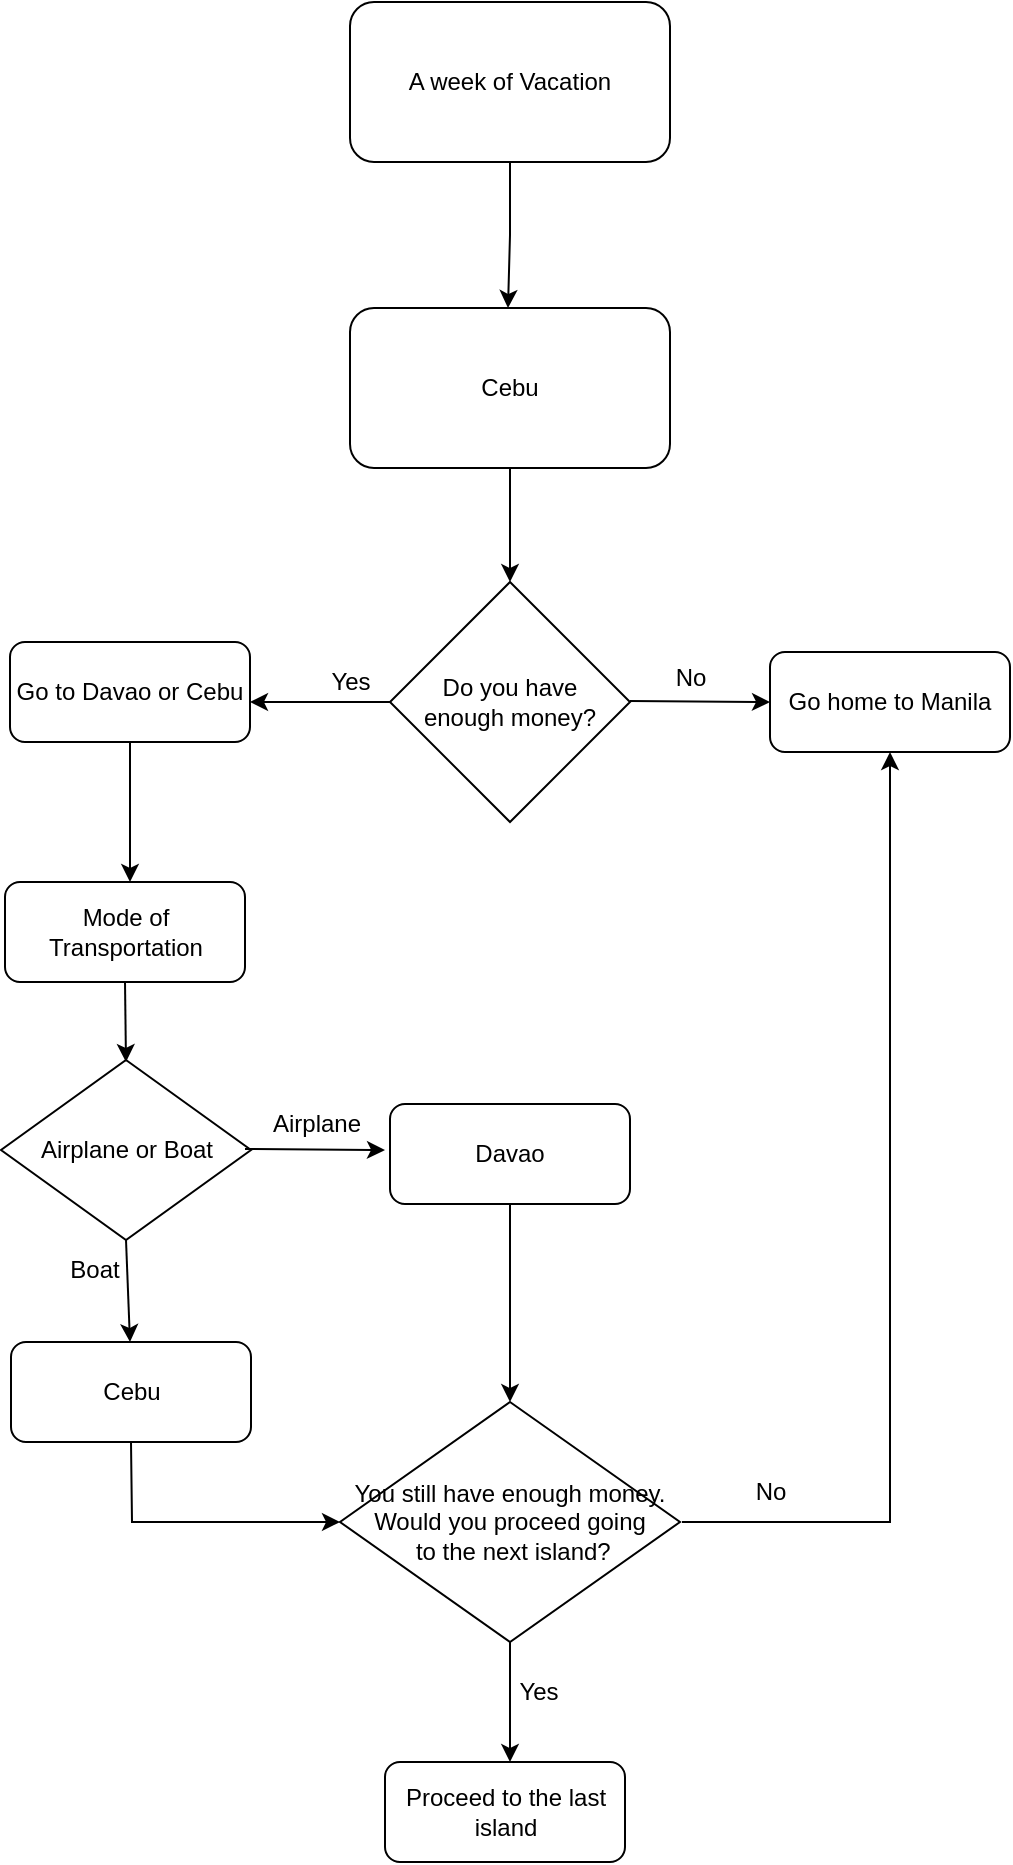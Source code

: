 <mxfile version="23.0.0" type="github">
  <diagram name="Page-1" id="WiqSVp00HvFaXut3ixDZ">
    <mxGraphModel dx="1035" dy="1710" grid="1" gridSize="10" guides="1" tooltips="1" connect="1" arrows="1" fold="1" page="1" pageScale="1" pageWidth="827" pageHeight="1169" math="0" shadow="0">
      <root>
        <mxCell id="0" />
        <mxCell id="1" parent="0" />
        <mxCell id="EAjmZisyZm97tcP2uOi2-6" value="" style="edgeStyle=orthogonalEdgeStyle;rounded=0;orthogonalLoop=1;jettySize=auto;html=1;exitX=0.5;exitY=1;exitDx=0;exitDy=0;" parent="1" source="EAjmZisyZm97tcP2uOi2-2" edge="1">
          <mxGeometry relative="1" as="geometry">
            <mxPoint x="379" y="-1067" as="sourcePoint" />
            <mxPoint x="379.0" y="-1007.0" as="targetPoint" />
          </mxGeometry>
        </mxCell>
        <mxCell id="EAjmZisyZm97tcP2uOi2-2" value="A week of Vacation" style="rounded=1;whiteSpace=wrap;html=1;" parent="1" vertex="1">
          <mxGeometry x="300" y="-1160" width="160" height="80" as="geometry" />
        </mxCell>
        <mxCell id="EAjmZisyZm97tcP2uOi2-8" value="Go home to Manila" style="rounded=1;whiteSpace=wrap;html=1;" parent="1" vertex="1">
          <mxGeometry x="510" y="-835" width="120" height="50" as="geometry" />
        </mxCell>
        <mxCell id="EAjmZisyZm97tcP2uOi2-9" value="&lt;br&gt;No" style="text;html=1;align=center;verticalAlign=middle;resizable=0;points=[];autosize=1;strokeColor=none;fillColor=none;" parent="1" vertex="1">
          <mxGeometry x="450" y="-850" width="40" height="40" as="geometry" />
        </mxCell>
        <mxCell id="Qit393KmViXH-omauKFx-1" value="Cebu" style="rounded=1;whiteSpace=wrap;html=1;" vertex="1" parent="1">
          <mxGeometry x="300" y="-1007" width="160" height="80" as="geometry" />
        </mxCell>
        <mxCell id="Qit393KmViXH-omauKFx-2" value="Do you have &lt;br&gt;enough money?" style="rhombus;whiteSpace=wrap;html=1;" vertex="1" parent="1">
          <mxGeometry x="320" y="-870" width="120" height="120" as="geometry" />
        </mxCell>
        <mxCell id="Qit393KmViXH-omauKFx-7" value="" style="endArrow=classic;html=1;rounded=0;exitX=0.5;exitY=1;exitDx=0;exitDy=0;entryX=0.5;entryY=0;entryDx=0;entryDy=0;" edge="1" parent="1" source="Qit393KmViXH-omauKFx-1" target="Qit393KmViXH-omauKFx-2">
          <mxGeometry width="50" height="50" relative="1" as="geometry">
            <mxPoint x="390" y="-840" as="sourcePoint" />
            <mxPoint x="440" y="-890" as="targetPoint" />
          </mxGeometry>
        </mxCell>
        <mxCell id="Qit393KmViXH-omauKFx-8" value="" style="endArrow=classic;html=1;rounded=0;exitX=0.5;exitY=1;exitDx=0;exitDy=0;" edge="1" parent="1">
          <mxGeometry width="50" height="50" relative="1" as="geometry">
            <mxPoint x="440" y="-810.5" as="sourcePoint" />
            <mxPoint x="510" y="-810" as="targetPoint" />
          </mxGeometry>
        </mxCell>
        <mxCell id="Qit393KmViXH-omauKFx-9" value="" style="endArrow=classic;html=1;rounded=0;exitX=0;exitY=0.5;exitDx=0;exitDy=0;" edge="1" parent="1" source="Qit393KmViXH-omauKFx-2">
          <mxGeometry width="50" height="50" relative="1" as="geometry">
            <mxPoint x="230" y="-810" as="sourcePoint" />
            <mxPoint x="250" y="-810" as="targetPoint" />
          </mxGeometry>
        </mxCell>
        <mxCell id="Qit393KmViXH-omauKFx-10" value="Go to Davao or Cebu" style="rounded=1;whiteSpace=wrap;html=1;" vertex="1" parent="1">
          <mxGeometry x="130" y="-840" width="120" height="50" as="geometry" />
        </mxCell>
        <mxCell id="Qit393KmViXH-omauKFx-11" value="No" style="text;html=1;align=center;verticalAlign=middle;resizable=0;points=[];autosize=1;strokeColor=none;fillColor=none;" vertex="1" parent="1">
          <mxGeometry x="490" y="-430" width="40" height="30" as="geometry" />
        </mxCell>
        <mxCell id="Qit393KmViXH-omauKFx-15" value="" style="endArrow=classic;html=1;rounded=0;exitX=0.5;exitY=1;exitDx=0;exitDy=0;" edge="1" parent="1" source="Qit393KmViXH-omauKFx-10">
          <mxGeometry width="50" height="50" relative="1" as="geometry">
            <mxPoint x="400" y="-710" as="sourcePoint" />
            <mxPoint x="190" y="-720" as="targetPoint" />
          </mxGeometry>
        </mxCell>
        <mxCell id="Qit393KmViXH-omauKFx-16" value="Airplane or Boat" style="rhombus;whiteSpace=wrap;html=1;" vertex="1" parent="1">
          <mxGeometry x="125.5" y="-631" width="125" height="90" as="geometry" />
        </mxCell>
        <mxCell id="Qit393KmViXH-omauKFx-18" value="" style="endArrow=classic;html=1;rounded=0;exitX=0.5;exitY=1;exitDx=0;exitDy=0;" edge="1" parent="1" source="Qit393KmViXH-omauKFx-16">
          <mxGeometry width="50" height="50" relative="1" as="geometry">
            <mxPoint x="265" y="-645.5" as="sourcePoint" />
            <mxPoint x="190" y="-490" as="targetPoint" />
          </mxGeometry>
        </mxCell>
        <mxCell id="Qit393KmViXH-omauKFx-19" value="Mode of Transportation" style="rounded=1;whiteSpace=wrap;html=1;" vertex="1" parent="1">
          <mxGeometry x="127.5" y="-720" width="120" height="50" as="geometry" />
        </mxCell>
        <mxCell id="Qit393KmViXH-omauKFx-20" value="Davao" style="rounded=1;whiteSpace=wrap;html=1;" vertex="1" parent="1">
          <mxGeometry x="320" y="-609" width="120" height="50" as="geometry" />
        </mxCell>
        <mxCell id="Qit393KmViXH-omauKFx-26" value="" style="endArrow=classic;html=1;rounded=0;exitX=0.5;exitY=1;exitDx=0;exitDy=0;" edge="1" parent="1" source="Qit393KmViXH-omauKFx-19">
          <mxGeometry width="50" height="50" relative="1" as="geometry">
            <mxPoint x="200" y="-780" as="sourcePoint" />
            <mxPoint x="188" y="-630" as="targetPoint" />
          </mxGeometry>
        </mxCell>
        <mxCell id="Qit393KmViXH-omauKFx-27" value="" style="endArrow=classic;html=1;rounded=0;exitX=0.5;exitY=1;exitDx=0;exitDy=0;" edge="1" parent="1">
          <mxGeometry width="50" height="50" relative="1" as="geometry">
            <mxPoint x="247.5" y="-586.5" as="sourcePoint" />
            <mxPoint x="317.5" y="-586" as="targetPoint" />
          </mxGeometry>
        </mxCell>
        <mxCell id="Qit393KmViXH-omauKFx-28" value="Airplane" style="text;html=1;align=center;verticalAlign=middle;resizable=0;points=[];autosize=1;strokeColor=none;fillColor=none;" vertex="1" parent="1">
          <mxGeometry x="247.5" y="-614" width="70" height="30" as="geometry" />
        </mxCell>
        <mxCell id="Qit393KmViXH-omauKFx-31" value="Boat" style="text;html=1;align=center;verticalAlign=middle;resizable=0;points=[];autosize=1;strokeColor=none;fillColor=none;" vertex="1" parent="1">
          <mxGeometry x="147" y="-541" width="50" height="30" as="geometry" />
        </mxCell>
        <mxCell id="Qit393KmViXH-omauKFx-32" value="Cebu" style="rounded=1;whiteSpace=wrap;html=1;" vertex="1" parent="1">
          <mxGeometry x="130.5" y="-490" width="120" height="50" as="geometry" />
        </mxCell>
        <mxCell id="Qit393KmViXH-omauKFx-33" value="" style="endArrow=classic;html=1;rounded=0;entryX=0;entryY=0.5;entryDx=0;entryDy=0;exitX=0.5;exitY=1;exitDx=0;exitDy=0;" edge="1" parent="1" source="Qit393KmViXH-omauKFx-32" target="Qit393KmViXH-omauKFx-37">
          <mxGeometry width="50" height="50" relative="1" as="geometry">
            <mxPoint x="380" y="-400" as="sourcePoint" />
            <mxPoint x="450" y="-460" as="targetPoint" />
            <Array as="points">
              <mxPoint x="191" y="-400" />
            </Array>
          </mxGeometry>
        </mxCell>
        <mxCell id="Qit393KmViXH-omauKFx-37" value="You still have enough money. Would you proceed going&lt;br&gt;&amp;nbsp;to the next island?" style="rhombus;whiteSpace=wrap;html=1;" vertex="1" parent="1">
          <mxGeometry x="295" y="-460" width="170" height="120" as="geometry" />
        </mxCell>
        <mxCell id="Qit393KmViXH-omauKFx-38" value="" style="endArrow=classic;html=1;rounded=0;exitX=0.5;exitY=1;exitDx=0;exitDy=0;entryX=0.5;entryY=0;entryDx=0;entryDy=0;" edge="1" parent="1" source="Qit393KmViXH-omauKFx-20" target="Qit393KmViXH-omauKFx-37">
          <mxGeometry width="50" height="50" relative="1" as="geometry">
            <mxPoint x="400" y="-410" as="sourcePoint" />
            <mxPoint x="450" y="-460" as="targetPoint" />
          </mxGeometry>
        </mxCell>
        <mxCell id="Qit393KmViXH-omauKFx-40" value="" style="endArrow=classic;html=1;rounded=0;entryX=0.5;entryY=1;entryDx=0;entryDy=0;" edge="1" parent="1" target="EAjmZisyZm97tcP2uOi2-8">
          <mxGeometry width="50" height="50" relative="1" as="geometry">
            <mxPoint x="466" y="-400" as="sourcePoint" />
            <mxPoint x="556" y="-400" as="targetPoint" />
            <Array as="points">
              <mxPoint x="570" y="-400" />
            </Array>
          </mxGeometry>
        </mxCell>
        <mxCell id="Qit393KmViXH-omauKFx-42" value="" style="endArrow=classic;html=1;rounded=0;exitX=0.5;exitY=1;exitDx=0;exitDy=0;" edge="1" parent="1" source="Qit393KmViXH-omauKFx-37">
          <mxGeometry width="50" height="50" relative="1" as="geometry">
            <mxPoint x="480" y="-390" as="sourcePoint" />
            <mxPoint x="380" y="-280" as="targetPoint" />
          </mxGeometry>
        </mxCell>
        <mxCell id="Qit393KmViXH-omauKFx-43" value="Yes" style="text;html=1;align=center;verticalAlign=middle;resizable=0;points=[];autosize=1;strokeColor=none;fillColor=none;" vertex="1" parent="1">
          <mxGeometry x="280" y="-835" width="40" height="30" as="geometry" />
        </mxCell>
        <mxCell id="Qit393KmViXH-omauKFx-46" value="Yes" style="text;html=1;align=center;verticalAlign=middle;resizable=0;points=[];autosize=1;strokeColor=none;fillColor=none;" vertex="1" parent="1">
          <mxGeometry x="374" y="-330" width="40" height="30" as="geometry" />
        </mxCell>
        <mxCell id="Qit393KmViXH-omauKFx-47" value="Proceed to the last island" style="rounded=1;whiteSpace=wrap;html=1;" vertex="1" parent="1">
          <mxGeometry x="317.5" y="-280" width="120" height="50" as="geometry" />
        </mxCell>
      </root>
    </mxGraphModel>
  </diagram>
</mxfile>
